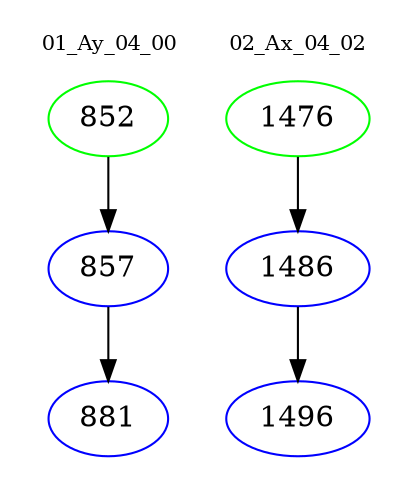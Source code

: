 digraph{
subgraph cluster_0 {
color = white
label = "01_Ay_04_00";
fontsize=10;
T0_852 [label="852", color="green"]
T0_852 -> T0_857 [color="black"]
T0_857 [label="857", color="blue"]
T0_857 -> T0_881 [color="black"]
T0_881 [label="881", color="blue"]
}
subgraph cluster_1 {
color = white
label = "02_Ax_04_02";
fontsize=10;
T1_1476 [label="1476", color="green"]
T1_1476 -> T1_1486 [color="black"]
T1_1486 [label="1486", color="blue"]
T1_1486 -> T1_1496 [color="black"]
T1_1496 [label="1496", color="blue"]
}
}
